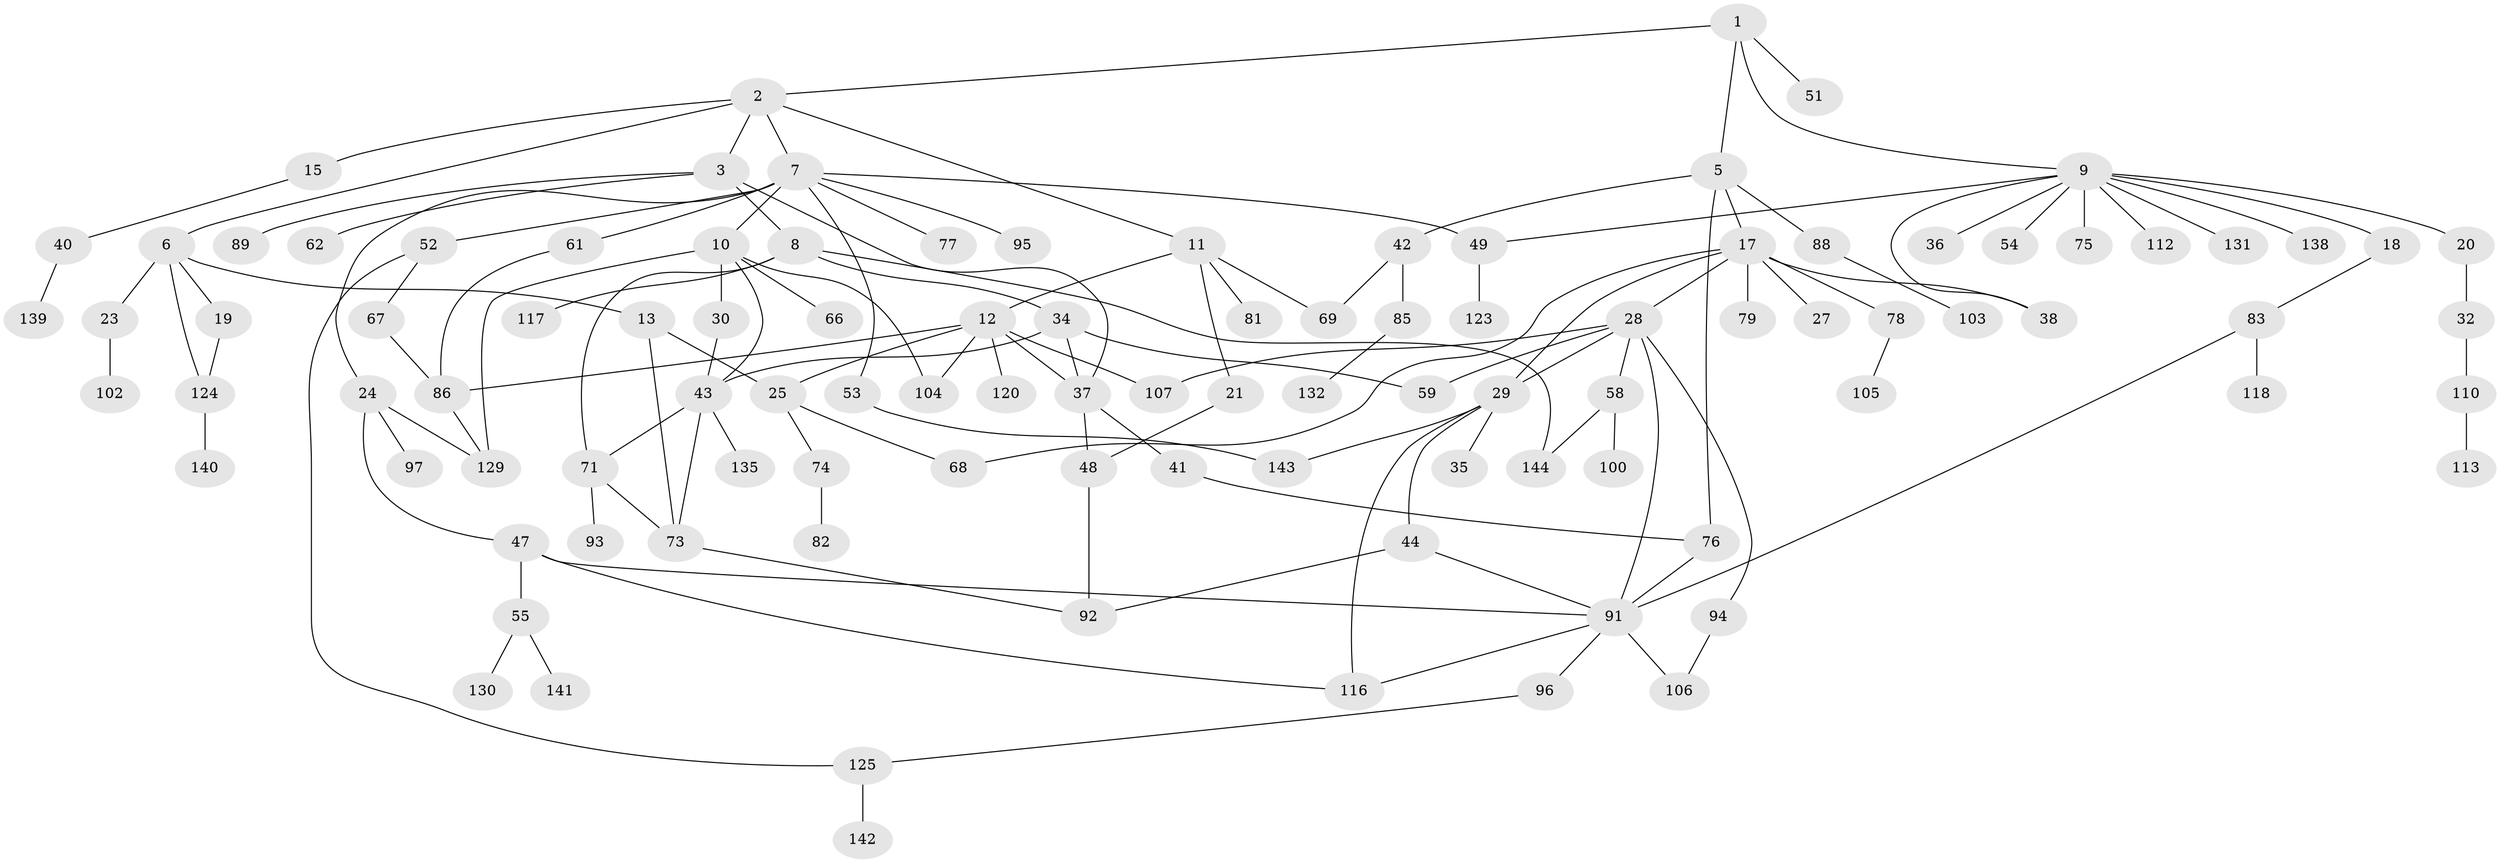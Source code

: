 // original degree distribution, {5: 0.05555555555555555, 6: 0.041666666666666664, 1: 0.3125, 3: 0.19444444444444445, 8: 0.013888888888888888, 2: 0.3055555555555556, 4: 0.06944444444444445, 7: 0.006944444444444444}
// Generated by graph-tools (version 1.1) at 2025/10/02/27/25 16:10:54]
// undirected, 103 vertices, 137 edges
graph export_dot {
graph [start="1"]
  node [color=gray90,style=filled];
  1 [super="+4"];
  2;
  3 [super="+70"];
  5 [super="+22"];
  6 [super="+84"];
  7 [super="+45"];
  8 [super="+99"];
  9 [super="+16"];
  10 [super="+14"];
  11 [super="+63"];
  12 [super="+60"];
  13;
  15;
  17 [super="+26"];
  18;
  19;
  20 [super="+50"];
  21;
  23 [super="+65"];
  24 [super="+33"];
  25 [super="+90"];
  27;
  28 [super="+31"];
  29 [super="+98"];
  30;
  32;
  34 [super="+39"];
  35;
  36;
  37 [super="+128"];
  38;
  40 [super="+137"];
  41 [super="+111"];
  42;
  43 [super="+46"];
  44 [super="+64"];
  47 [super="+119"];
  48 [super="+56"];
  49 [super="+80"];
  51 [super="+57"];
  52 [super="+121"];
  53;
  54;
  55;
  58;
  59;
  61 [super="+114"];
  62 [super="+72"];
  66;
  67;
  68;
  69 [super="+109"];
  71 [super="+127"];
  73 [super="+87"];
  74;
  75;
  76 [super="+122"];
  77;
  78;
  79;
  81;
  82;
  83;
  85;
  86 [super="+115"];
  88;
  89;
  91 [super="+126"];
  92 [super="+101"];
  93;
  94;
  95 [super="+108"];
  96;
  97;
  100;
  102;
  103;
  104;
  105;
  106;
  107 [super="+133"];
  110;
  112;
  113;
  116 [super="+134"];
  117;
  118;
  120;
  123;
  124 [super="+136"];
  125;
  129;
  130;
  131;
  132;
  135;
  138;
  139;
  140;
  141;
  142;
  143;
  144;
  1 -- 2;
  1 -- 5;
  1 -- 9;
  1 -- 51;
  2 -- 3;
  2 -- 6;
  2 -- 7;
  2 -- 11;
  2 -- 15;
  3 -- 8;
  3 -- 62;
  3 -- 89;
  3 -- 37;
  5 -- 17;
  5 -- 88;
  5 -- 42;
  5 -- 76;
  6 -- 13;
  6 -- 19;
  6 -- 23;
  6 -- 124;
  7 -- 10;
  7 -- 24;
  7 -- 52;
  7 -- 53;
  7 -- 61;
  7 -- 77;
  7 -- 49;
  7 -- 95;
  8 -- 34;
  8 -- 71;
  8 -- 117;
  8 -- 144;
  9 -- 18;
  9 -- 36;
  9 -- 54;
  9 -- 131;
  9 -- 49;
  9 -- 38;
  9 -- 112;
  9 -- 20;
  9 -- 138;
  9 -- 75;
  10 -- 129;
  10 -- 66;
  10 -- 104;
  10 -- 43;
  10 -- 30;
  11 -- 12;
  11 -- 21;
  11 -- 81;
  11 -- 69;
  12 -- 104;
  12 -- 25;
  12 -- 37;
  12 -- 120;
  12 -- 86;
  12 -- 107;
  13 -- 25;
  13 -- 73;
  15 -- 40;
  17 -- 28;
  17 -- 29;
  17 -- 78;
  17 -- 79;
  17 -- 27;
  17 -- 68;
  17 -- 38;
  18 -- 83;
  19 -- 124;
  20 -- 32;
  21 -- 48;
  23 -- 102;
  24 -- 97;
  24 -- 129;
  24 -- 47;
  25 -- 74;
  25 -- 68;
  28 -- 58;
  28 -- 107;
  28 -- 94;
  28 -- 59;
  28 -- 91;
  28 -- 29;
  29 -- 35;
  29 -- 44;
  29 -- 143;
  29 -- 116;
  30 -- 43;
  32 -- 110;
  34 -- 37;
  34 -- 59;
  34 -- 43;
  37 -- 41;
  37 -- 48;
  40 -- 139;
  41 -- 76;
  42 -- 69;
  42 -- 85;
  43 -- 71;
  43 -- 135;
  43 -- 73;
  44 -- 92;
  44 -- 91;
  47 -- 55;
  47 -- 91;
  47 -- 116;
  48 -- 92;
  49 -- 123;
  52 -- 67;
  52 -- 125;
  53 -- 143;
  55 -- 130;
  55 -- 141;
  58 -- 100;
  58 -- 144;
  61 -- 86;
  67 -- 86;
  71 -- 93;
  71 -- 73;
  73 -- 92;
  74 -- 82;
  76 -- 91;
  78 -- 105;
  83 -- 118;
  83 -- 91;
  85 -- 132;
  86 -- 129;
  88 -- 103;
  91 -- 96;
  91 -- 106;
  91 -- 116;
  94 -- 106;
  96 -- 125;
  110 -- 113;
  124 -- 140;
  125 -- 142;
}

